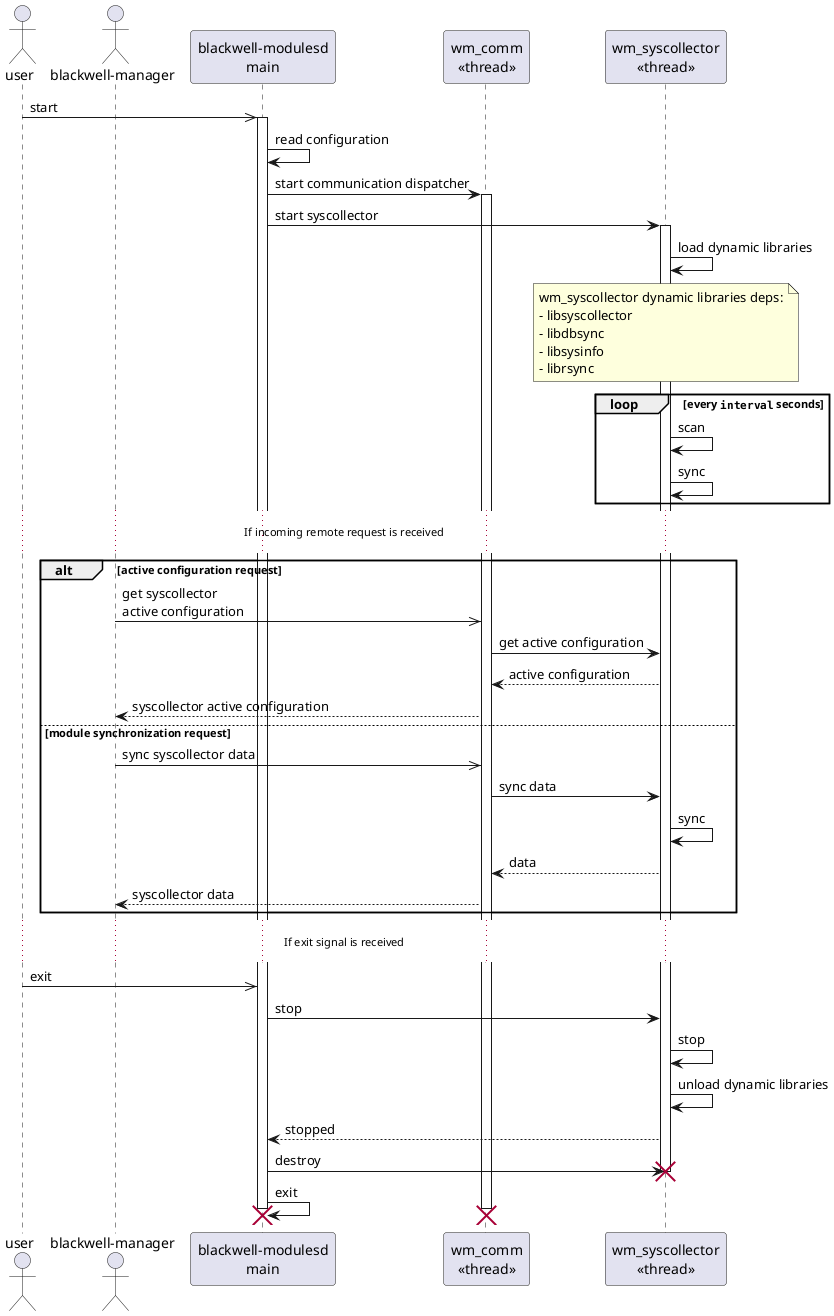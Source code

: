 ' Copyright (C) 2015, Blackwell Inc.
' Created by Blackwell, Inc. <info@blackwell.com>.
' This program is free software; you can redistribute it and/or modify it under the terms of GPLv2

@startuml wm-syscollector

actor user
actor "blackwell-manager" as manager
participant "blackwell-modulesd\nmain" as main
participant "wm_comm\n<<thread>>" as comm
participant "wm_syscollector\n<<thread>>" as wm_syscollector


user ->> main++: start
main -> main: read configuration
main -> comm++: start communication dispatcher
main -> wm_syscollector++: start syscollector
wm_syscollector -> wm_syscollector: load dynamic libraries
note over wm_syscollector
    wm_syscollector dynamic libraries deps:
    - libsyscollector
    - libdbsync
    - libsysinfo
    - librsync
end note
loop every ""interval"" seconds
    wm_syscollector -> wm_syscollector: scan
    wm_syscollector -> wm_syscollector: sync
end
... If incoming remote request is received ...
alt active configuration request
    manager ->> comm: get syscollector\nactive configuration
    comm -> wm_syscollector: get active configuration
    comm <-- wm_syscollector: active configuration
    manager <-- comm: syscollector active configuration
else module synchronization request
    manager ->> comm: sync syscollector data
    comm -> wm_syscollector: sync data
    wm_syscollector -> wm_syscollector: sync
    comm <-- wm_syscollector: data
    manager <-- comm: syscollector data
end
... If exit signal is received ...

user ->> main: exit
main -> wm_syscollector: stop
wm_syscollector -> wm_syscollector: stop
wm_syscollector -> wm_syscollector: unload dynamic libraries
main <-- wm_syscollector: stopped
main -> wm_syscollector!!: destroy
main -> main!!:exit
destroy comm

@enduml
